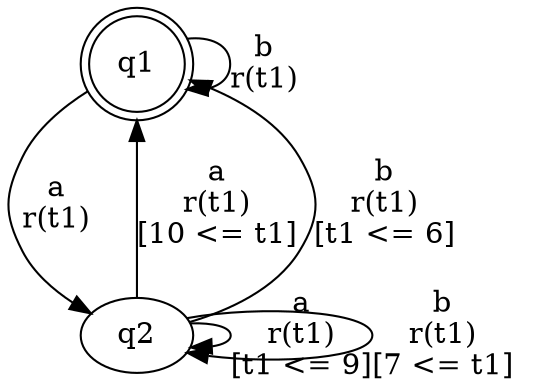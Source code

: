 digraph "tests_1/test1/solution203/solution" {
	q1[label=q1 shape=doublecircle]
	q2[label=q2]
	q1 -> q1[label="b\nr(t1)\n"]
	q1 -> q2[label="a\nr(t1)\n"]
	q2 -> q2[label="a\nr(t1)\n[t1 <= 9]"]
	q2 -> q1[label="a\nr(t1)\n[10 <= t1]"]
	q2 -> q2[label="b\nr(t1)\n[7 <= t1]"]
	q2 -> q1[label="b\nr(t1)\n[t1 <= 6]"]
}
